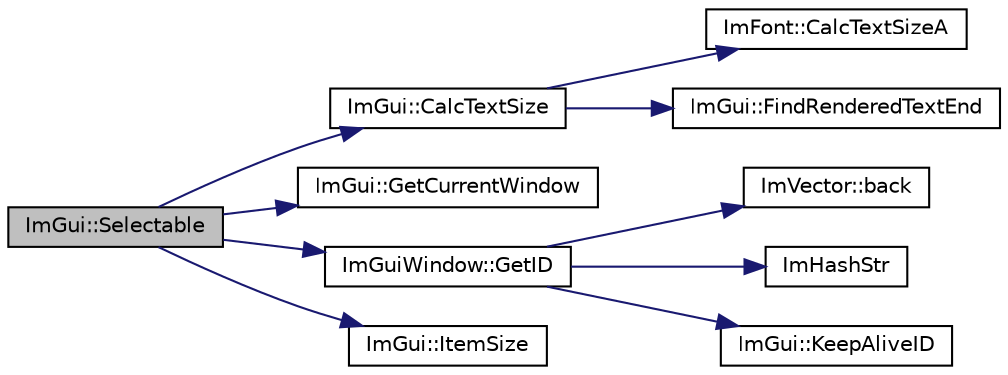 digraph "ImGui::Selectable"
{
 // LATEX_PDF_SIZE
  edge [fontname="Helvetica",fontsize="10",labelfontname="Helvetica",labelfontsize="10"];
  node [fontname="Helvetica",fontsize="10",shape=record];
  rankdir="LR";
  Node1 [label="ImGui::Selectable",height=0.2,width=0.4,color="black", fillcolor="grey75", style="filled", fontcolor="black",tooltip=" "];
  Node1 -> Node2 [color="midnightblue",fontsize="10",style="solid",fontname="Helvetica"];
  Node2 [label="ImGui::CalcTextSize",height=0.2,width=0.4,color="black", fillcolor="white", style="filled",URL="$namespace_im_gui.html#a848b9db6cc4a186751c0ecebcaadc33b",tooltip=" "];
  Node2 -> Node3 [color="midnightblue",fontsize="10",style="solid",fontname="Helvetica"];
  Node3 [label="ImFont::CalcTextSizeA",height=0.2,width=0.4,color="black", fillcolor="white", style="filled",URL="$struct_im_font.html#ad67f64fd206ad197f4b93b1a1ae27cfe",tooltip=" "];
  Node2 -> Node4 [color="midnightblue",fontsize="10",style="solid",fontname="Helvetica"];
  Node4 [label="ImGui::FindRenderedTextEnd",height=0.2,width=0.4,color="black", fillcolor="white", style="filled",URL="$namespace_im_gui.html#a7671e1dbc803a31b06081b52a771d83f",tooltip=" "];
  Node1 -> Node5 [color="midnightblue",fontsize="10",style="solid",fontname="Helvetica"];
  Node5 [label="ImGui::GetCurrentWindow",height=0.2,width=0.4,color="black", fillcolor="white", style="filled",URL="$namespace_im_gui.html#a7ceba68eca2b09fb6bf1ad88037e6203",tooltip=" "];
  Node1 -> Node6 [color="midnightblue",fontsize="10",style="solid",fontname="Helvetica"];
  Node6 [label="ImGuiWindow::GetID",height=0.2,width=0.4,color="black", fillcolor="white", style="filled",URL="$struct_im_gui_window.html#a66400a63bc0b54d7d29e08d1b1b1a42b",tooltip=" "];
  Node6 -> Node7 [color="midnightblue",fontsize="10",style="solid",fontname="Helvetica"];
  Node7 [label="ImVector::back",height=0.2,width=0.4,color="black", fillcolor="white", style="filled",URL="$struct_im_vector.html#a6da15f3c402099ed57078835ab942f8e",tooltip=" "];
  Node6 -> Node8 [color="midnightblue",fontsize="10",style="solid",fontname="Helvetica"];
  Node8 [label="ImHashStr",height=0.2,width=0.4,color="black", fillcolor="white", style="filled",URL="$imgui_8cpp.html#acd1b12694d0365b516bf7373f182eeee",tooltip=" "];
  Node6 -> Node9 [color="midnightblue",fontsize="10",style="solid",fontname="Helvetica"];
  Node9 [label="ImGui::KeepAliveID",height=0.2,width=0.4,color="black", fillcolor="white", style="filled",URL="$namespace_im_gui.html#a85a245c78a9f7c351636bdad6e60c488",tooltip=" "];
  Node1 -> Node10 [color="midnightblue",fontsize="10",style="solid",fontname="Helvetica"];
  Node10 [label="ImGui::ItemSize",height=0.2,width=0.4,color="black", fillcolor="white", style="filled",URL="$namespace_im_gui.html#aeeb1ec6ae6548173dbf813e7df538c48",tooltip=" "];
}
